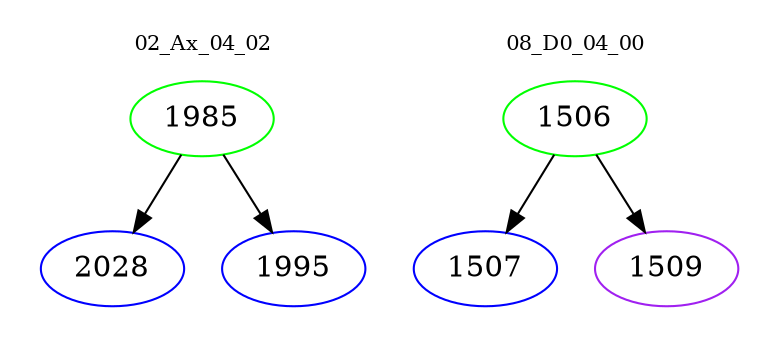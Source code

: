 digraph{
subgraph cluster_0 {
color = white
label = "02_Ax_04_02";
fontsize=10;
T0_1985 [label="1985", color="green"]
T0_1985 -> T0_2028 [color="black"]
T0_2028 [label="2028", color="blue"]
T0_1985 -> T0_1995 [color="black"]
T0_1995 [label="1995", color="blue"]
}
subgraph cluster_1 {
color = white
label = "08_D0_04_00";
fontsize=10;
T1_1506 [label="1506", color="green"]
T1_1506 -> T1_1507 [color="black"]
T1_1507 [label="1507", color="blue"]
T1_1506 -> T1_1509 [color="black"]
T1_1509 [label="1509", color="purple"]
}
}

